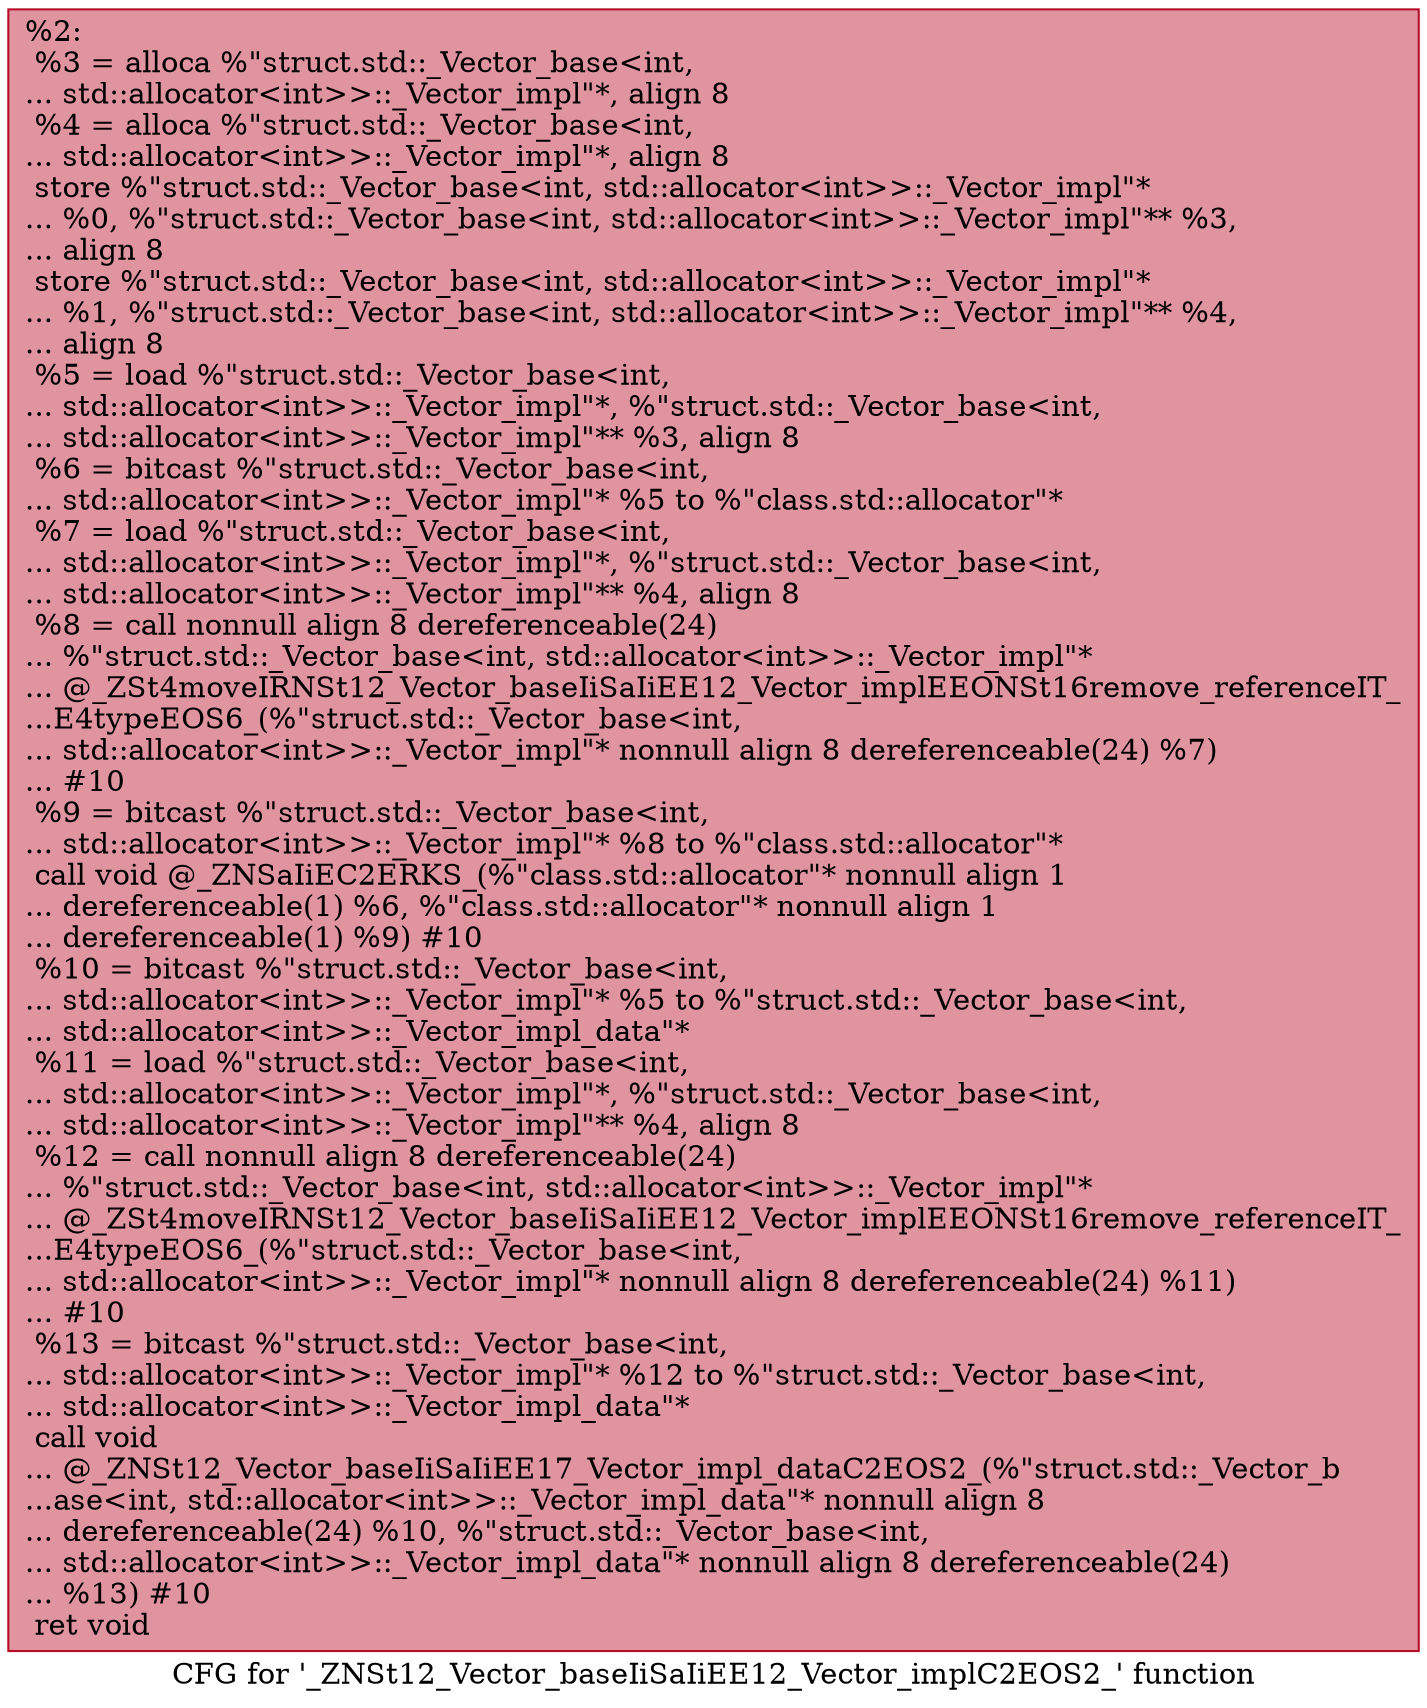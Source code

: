 digraph "CFG for '_ZNSt12_Vector_baseIiSaIiEE12_Vector_implC2EOS2_' function" {
	label="CFG for '_ZNSt12_Vector_baseIiSaIiEE12_Vector_implC2EOS2_' function";

	Node0x562219aa1820 [shape=record,color="#b70d28ff", style=filled, fillcolor="#b70d2870",label="{%2:\l  %3 = alloca %\"struct.std::_Vector_base\<int,\l... std::allocator\<int\>\>::_Vector_impl\"*, align 8\l  %4 = alloca %\"struct.std::_Vector_base\<int,\l... std::allocator\<int\>\>::_Vector_impl\"*, align 8\l  store %\"struct.std::_Vector_base\<int, std::allocator\<int\>\>::_Vector_impl\"*\l... %0, %\"struct.std::_Vector_base\<int, std::allocator\<int\>\>::_Vector_impl\"** %3,\l... align 8\l  store %\"struct.std::_Vector_base\<int, std::allocator\<int\>\>::_Vector_impl\"*\l... %1, %\"struct.std::_Vector_base\<int, std::allocator\<int\>\>::_Vector_impl\"** %4,\l... align 8\l  %5 = load %\"struct.std::_Vector_base\<int,\l... std::allocator\<int\>\>::_Vector_impl\"*, %\"struct.std::_Vector_base\<int,\l... std::allocator\<int\>\>::_Vector_impl\"** %3, align 8\l  %6 = bitcast %\"struct.std::_Vector_base\<int,\l... std::allocator\<int\>\>::_Vector_impl\"* %5 to %\"class.std::allocator\"*\l  %7 = load %\"struct.std::_Vector_base\<int,\l... std::allocator\<int\>\>::_Vector_impl\"*, %\"struct.std::_Vector_base\<int,\l... std::allocator\<int\>\>::_Vector_impl\"** %4, align 8\l  %8 = call nonnull align 8 dereferenceable(24)\l... %\"struct.std::_Vector_base\<int, std::allocator\<int\>\>::_Vector_impl\"*\l... @_ZSt4moveIRNSt12_Vector_baseIiSaIiEE12_Vector_implEEONSt16remove_referenceIT_\l...E4typeEOS6_(%\"struct.std::_Vector_base\<int,\l... std::allocator\<int\>\>::_Vector_impl\"* nonnull align 8 dereferenceable(24) %7)\l... #10\l  %9 = bitcast %\"struct.std::_Vector_base\<int,\l... std::allocator\<int\>\>::_Vector_impl\"* %8 to %\"class.std::allocator\"*\l  call void @_ZNSaIiEC2ERKS_(%\"class.std::allocator\"* nonnull align 1\l... dereferenceable(1) %6, %\"class.std::allocator\"* nonnull align 1\l... dereferenceable(1) %9) #10\l  %10 = bitcast %\"struct.std::_Vector_base\<int,\l... std::allocator\<int\>\>::_Vector_impl\"* %5 to %\"struct.std::_Vector_base\<int,\l... std::allocator\<int\>\>::_Vector_impl_data\"*\l  %11 = load %\"struct.std::_Vector_base\<int,\l... std::allocator\<int\>\>::_Vector_impl\"*, %\"struct.std::_Vector_base\<int,\l... std::allocator\<int\>\>::_Vector_impl\"** %4, align 8\l  %12 = call nonnull align 8 dereferenceable(24)\l... %\"struct.std::_Vector_base\<int, std::allocator\<int\>\>::_Vector_impl\"*\l... @_ZSt4moveIRNSt12_Vector_baseIiSaIiEE12_Vector_implEEONSt16remove_referenceIT_\l...E4typeEOS6_(%\"struct.std::_Vector_base\<int,\l... std::allocator\<int\>\>::_Vector_impl\"* nonnull align 8 dereferenceable(24) %11)\l... #10\l  %13 = bitcast %\"struct.std::_Vector_base\<int,\l... std::allocator\<int\>\>::_Vector_impl\"* %12 to %\"struct.std::_Vector_base\<int,\l... std::allocator\<int\>\>::_Vector_impl_data\"*\l  call void\l... @_ZNSt12_Vector_baseIiSaIiEE17_Vector_impl_dataC2EOS2_(%\"struct.std::_Vector_b\l...ase\<int, std::allocator\<int\>\>::_Vector_impl_data\"* nonnull align 8\l... dereferenceable(24) %10, %\"struct.std::_Vector_base\<int,\l... std::allocator\<int\>\>::_Vector_impl_data\"* nonnull align 8 dereferenceable(24)\l... %13) #10\l  ret void\l}"];
}
